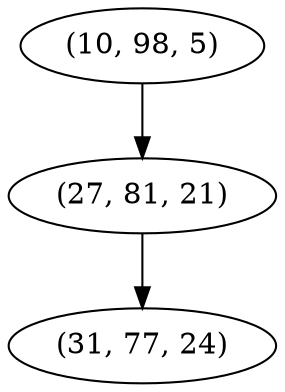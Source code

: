 digraph tree {
    "(10, 98, 5)";
    "(27, 81, 21)";
    "(31, 77, 24)";
    "(10, 98, 5)" -> "(27, 81, 21)";
    "(27, 81, 21)" -> "(31, 77, 24)";
}
